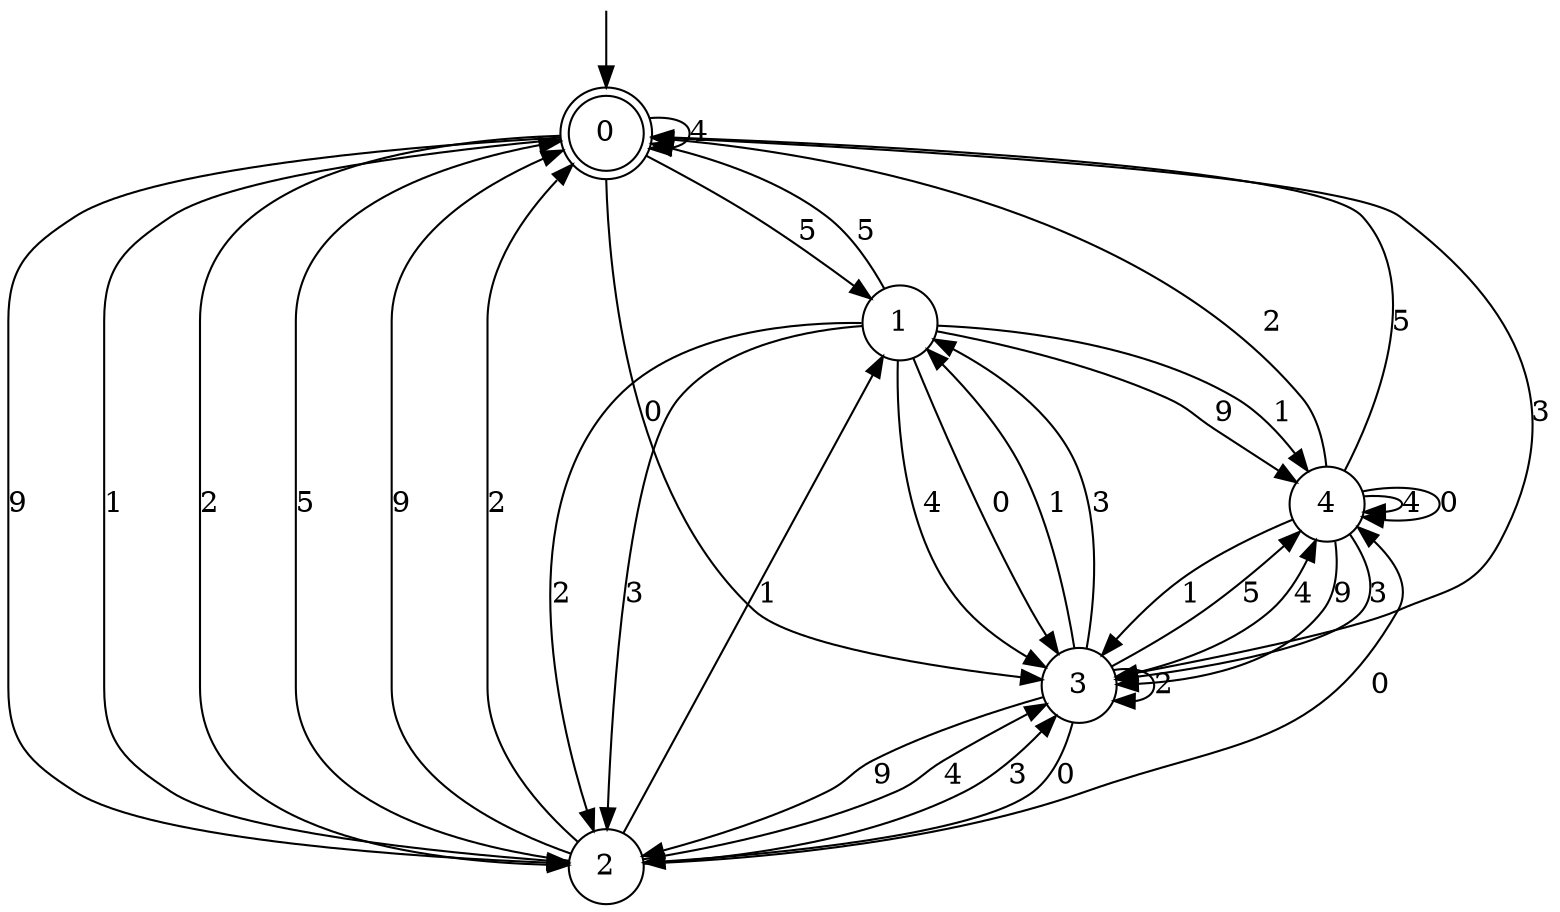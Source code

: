 digraph g {

	s0 [shape="doublecircle" label="0"];
	s1 [shape="circle" label="1"];
	s2 [shape="circle" label="2"];
	s3 [shape="circle" label="3"];
	s4 [shape="circle" label="4"];
	s0 -> s1 [label="5"];
	s0 -> s2 [label="9"];
	s0 -> s2 [label="1"];
	s0 -> s0 [label="4"];
	s0 -> s2 [label="2"];
	s0 -> s3 [label="0"];
	s0 -> s3 [label="3"];
	s1 -> s0 [label="5"];
	s1 -> s4 [label="9"];
	s1 -> s4 [label="1"];
	s1 -> s3 [label="4"];
	s1 -> s2 [label="2"];
	s1 -> s3 [label="0"];
	s1 -> s2 [label="3"];
	s2 -> s0 [label="5"];
	s2 -> s0 [label="9"];
	s2 -> s1 [label="1"];
	s2 -> s3 [label="4"];
	s2 -> s0 [label="2"];
	s2 -> s4 [label="0"];
	s2 -> s3 [label="3"];
	s3 -> s4 [label="5"];
	s3 -> s2 [label="9"];
	s3 -> s1 [label="1"];
	s3 -> s4 [label="4"];
	s3 -> s3 [label="2"];
	s3 -> s2 [label="0"];
	s3 -> s1 [label="3"];
	s4 -> s0 [label="5"];
	s4 -> s3 [label="9"];
	s4 -> s3 [label="1"];
	s4 -> s4 [label="4"];
	s4 -> s0 [label="2"];
	s4 -> s4 [label="0"];
	s4 -> s3 [label="3"];

__start0 [label="" shape="none" width="0" height="0"];
__start0 -> s0;

}
